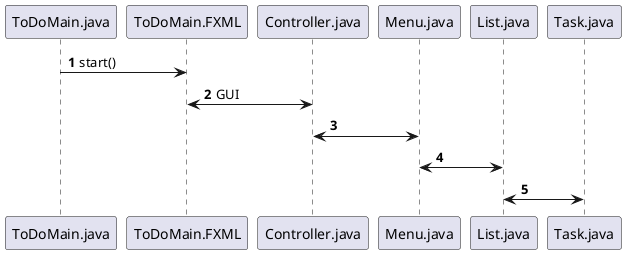 @startuml
'https://plantuml.com/sequence-diagram

autonumber

ToDoMain.java -> ToDoMain.FXML: start()
ToDoMain.FXML <-> Controller.java: GUI
Controller.java <-> Menu.java
Menu.java <-> List.java
List.java <-> Task.java
@enduml